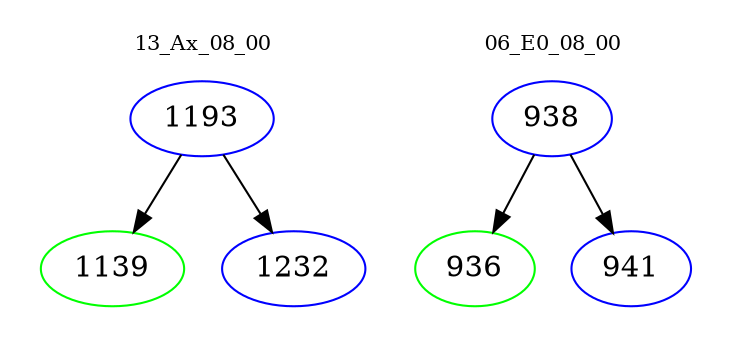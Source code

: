 digraph{
subgraph cluster_0 {
color = white
label = "13_Ax_08_00";
fontsize=10;
T0_1193 [label="1193", color="blue"]
T0_1193 -> T0_1139 [color="black"]
T0_1139 [label="1139", color="green"]
T0_1193 -> T0_1232 [color="black"]
T0_1232 [label="1232", color="blue"]
}
subgraph cluster_1 {
color = white
label = "06_E0_08_00";
fontsize=10;
T1_938 [label="938", color="blue"]
T1_938 -> T1_936 [color="black"]
T1_936 [label="936", color="green"]
T1_938 -> T1_941 [color="black"]
T1_941 [label="941", color="blue"]
}
}
